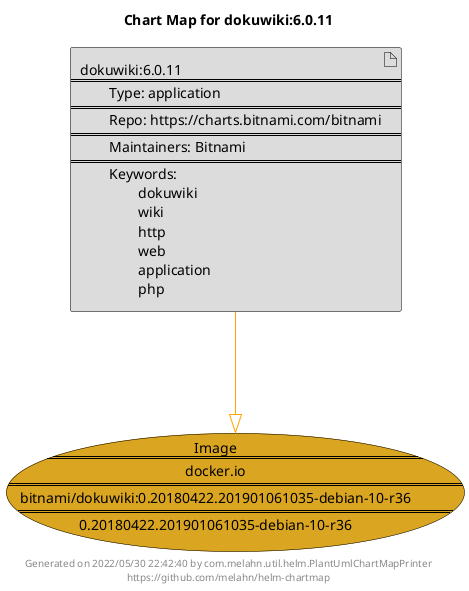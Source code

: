 @startuml
skinparam linetype ortho
skinparam backgroundColor white
skinparam usecaseBorderColor black
skinparam usecaseArrowColor LightSlateGray
skinparam artifactBorderColor black
skinparam artifactArrowColor LightSlateGray

title Chart Map for dokuwiki:6.0.11

'There is one referenced Helm Chart
artifact "dokuwiki:6.0.11\n====\n\tType: application\n====\n\tRepo: https://charts.bitnami.com/bitnami\n====\n\tMaintainers: Bitnami\n====\n\tKeywords: \n\t\tdokuwiki\n\t\twiki\n\t\thttp\n\t\tweb\n\t\tapplication\n\t\tphp" as dokuwiki_6_0_11 #Gainsboro

'There is one referenced Docker Image
usecase "Image\n====\ndocker.io\n====\nbitnami/dokuwiki:0.20180422.201901061035-debian-10-r36\n====\n0.20180422.201901061035-debian-10-r36" as docker_io_bitnami_dokuwiki_0_20180422_201901061035_debian_10_r36 #GoldenRod

'Chart Dependencies
dokuwiki_6_0_11--[#orange]-|>docker_io_bitnami_dokuwiki_0_20180422_201901061035_debian_10_r36

center footer Generated on 2022/05/30 22:42:40 by com.melahn.util.helm.PlantUmlChartMapPrinter\nhttps://github.com/melahn/helm-chartmap
@enduml
